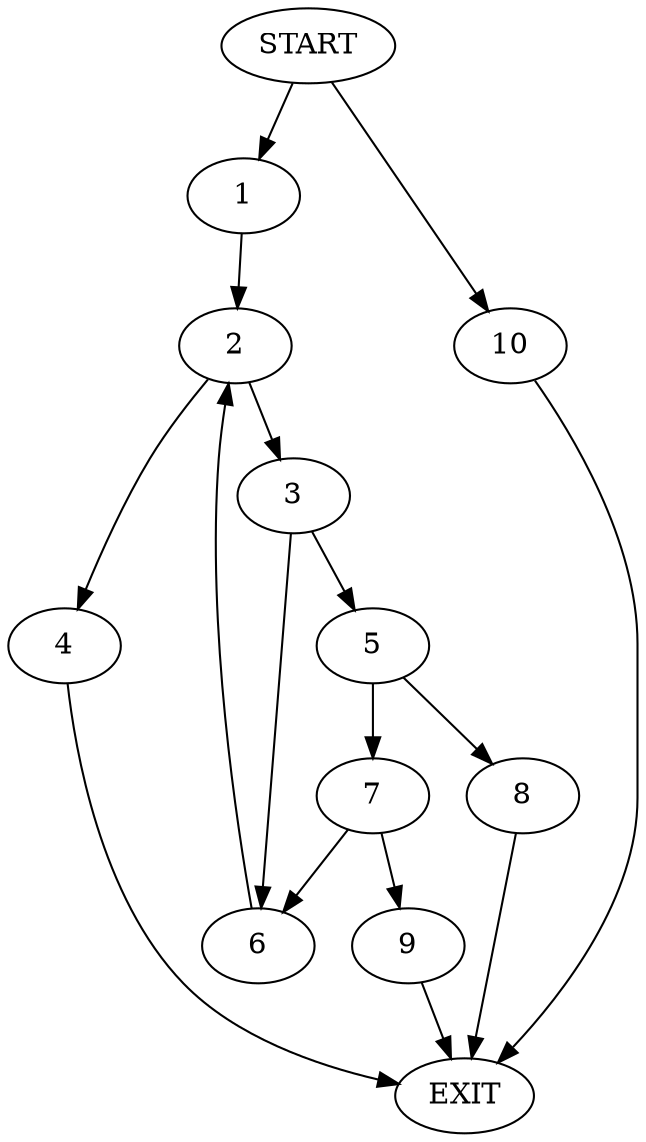 digraph {
0 [label="START"]
11 [label="EXIT"]
0 -> 1
1 -> 2
2 -> 3
2 -> 4
3 -> 5
3 -> 6
4 -> 11
5 -> 7
5 -> 8
6 -> 2
8 -> 11
7 -> 9
7 -> 6
9 -> 11
0 -> 10
10 -> 11
}
